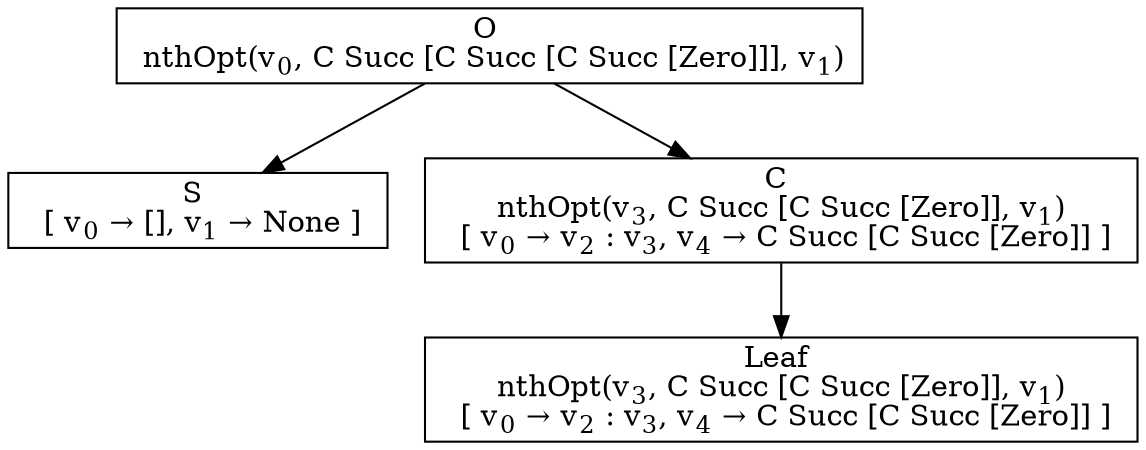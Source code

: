 digraph {
    graph [rankdir=TB
          ,bgcolor=transparent];
    node [shape=box
         ,fillcolor=white
         ,style=filled];
    0 [label=<O <BR/> nthOpt(v<SUB>0</SUB>, C Succ [C Succ [C Succ [Zero]]], v<SUB>1</SUB>)>];
    1 [label=<S <BR/>  [ v<SUB>0</SUB> &rarr; [], v<SUB>1</SUB> &rarr; None ] >];
    2 [label=<C <BR/> nthOpt(v<SUB>3</SUB>, C Succ [C Succ [Zero]], v<SUB>1</SUB>) <BR/>  [ v<SUB>0</SUB> &rarr; v<SUB>2</SUB> : v<SUB>3</SUB>, v<SUB>4</SUB> &rarr; C Succ [C Succ [Zero]] ] >];
    3 [label=<Leaf <BR/> nthOpt(v<SUB>3</SUB>, C Succ [C Succ [Zero]], v<SUB>1</SUB>) <BR/>  [ v<SUB>0</SUB> &rarr; v<SUB>2</SUB> : v<SUB>3</SUB>, v<SUB>4</SUB> &rarr; C Succ [C Succ [Zero]] ] >];
    0 -> 1 [label=""];
    0 -> 2 [label=""];
    2 -> 3 [label=""];
}